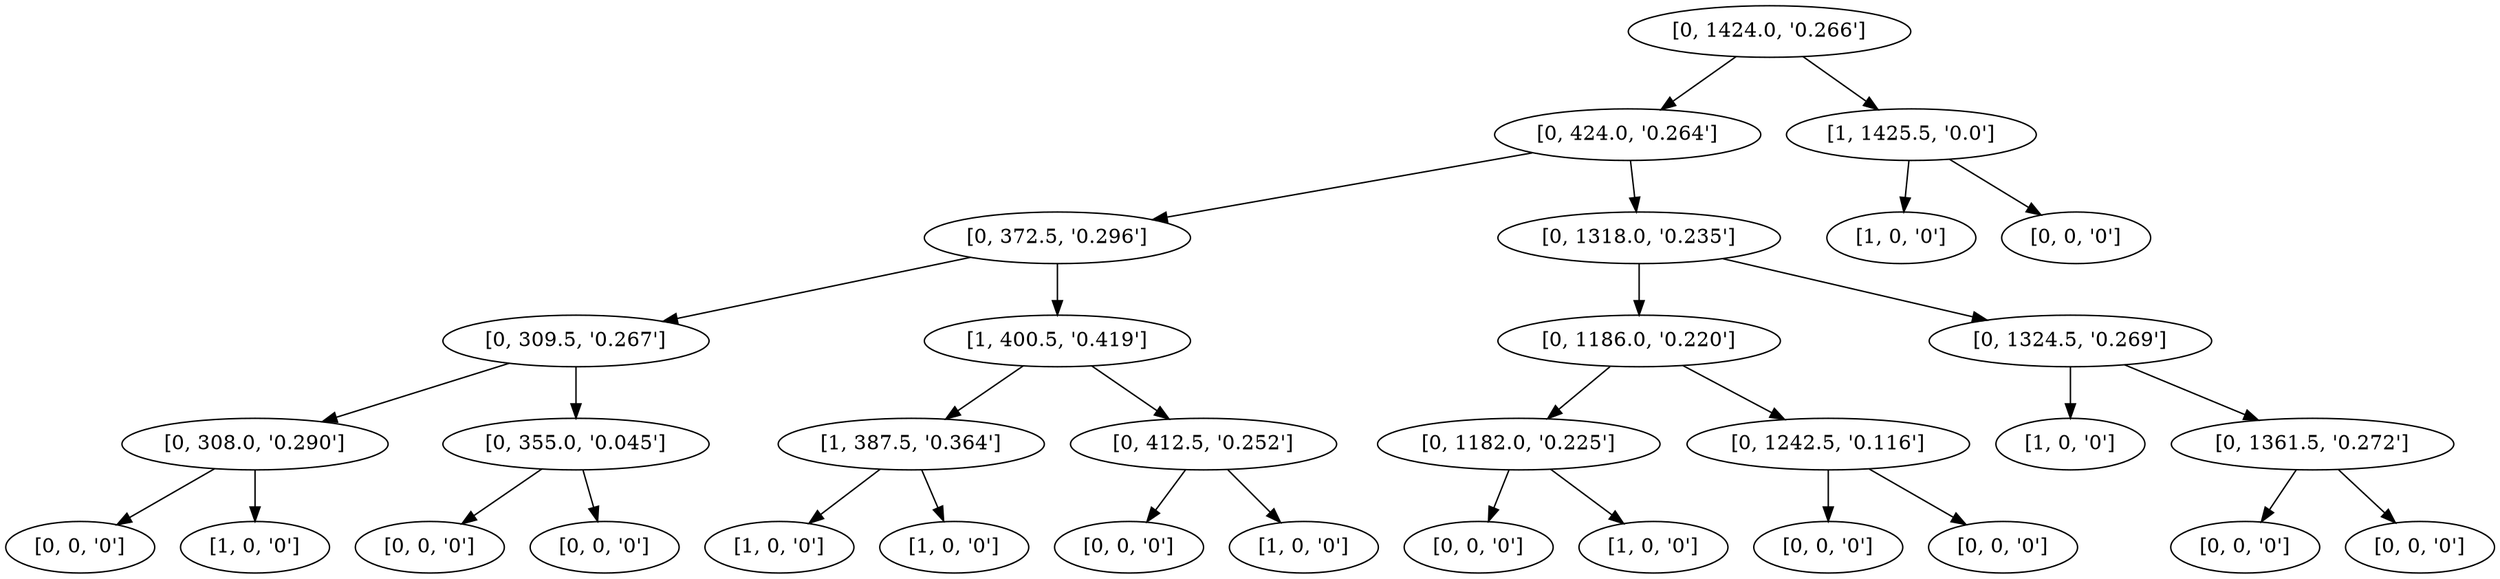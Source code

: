 // The Tree
digraph {
	1 [label="[0, 1424.0, '0.266']"]
	1 -> 2
	2 [label="[0, 424.0, '0.264']"]
	2 -> 3
	3 [label="[0, 372.5, '0.296']"]
	3 -> 4
	4 [label="[0, 309.5, '0.267']"]
	4 -> 5
	5 [label="[0, 308.0, '0.290']"]
	5 -> 6
	6 [label="[0, 0, '0']"]
	5 -> 7
	7 [label="[1, 0, '0']"]
	4 -> 8
	8 [label="[0, 355.0, '0.045']"]
	8 -> 9
	9 [label="[0, 0, '0']"]
	8 -> 10
	10 [label="[0, 0, '0']"]
	3 -> 11
	11 [label="[1, 400.5, '0.419']"]
	11 -> 12
	12 [label="[1, 387.5, '0.364']"]
	12 -> 13
	13 [label="[1, 0, '0']"]
	12 -> 14
	14 [label="[1, 0, '0']"]
	11 -> 15
	15 [label="[0, 412.5, '0.252']"]
	15 -> 16
	16 [label="[0, 0, '0']"]
	15 -> 17
	17 [label="[1, 0, '0']"]
	2 -> 18
	18 [label="[0, 1318.0, '0.235']"]
	18 -> 19
	19 [label="[0, 1186.0, '0.220']"]
	19 -> 20
	20 [label="[0, 1182.0, '0.225']"]
	20 -> 21
	21 [label="[0, 0, '0']"]
	20 -> 22
	22 [label="[1, 0, '0']"]
	19 -> 23
	23 [label="[0, 1242.5, '0.116']"]
	23 -> 24
	24 [label="[0, 0, '0']"]
	23 -> 25
	25 [label="[0, 0, '0']"]
	18 -> 26
	26 [label="[0, 1324.5, '0.269']"]
	26 -> 27
	27 [label="[1, 0, '0']"]
	26 -> 28
	28 [label="[0, 1361.5, '0.272']"]
	28 -> 29
	29 [label="[0, 0, '0']"]
	28 -> 30
	30 [label="[0, 0, '0']"]
	1 -> 31
	31 [label="[1, 1425.5, '0.0']"]
	31 -> 32
	32 [label="[1, 0, '0']"]
	31 -> 33
	33 [label="[0, 0, '0']"]
}
